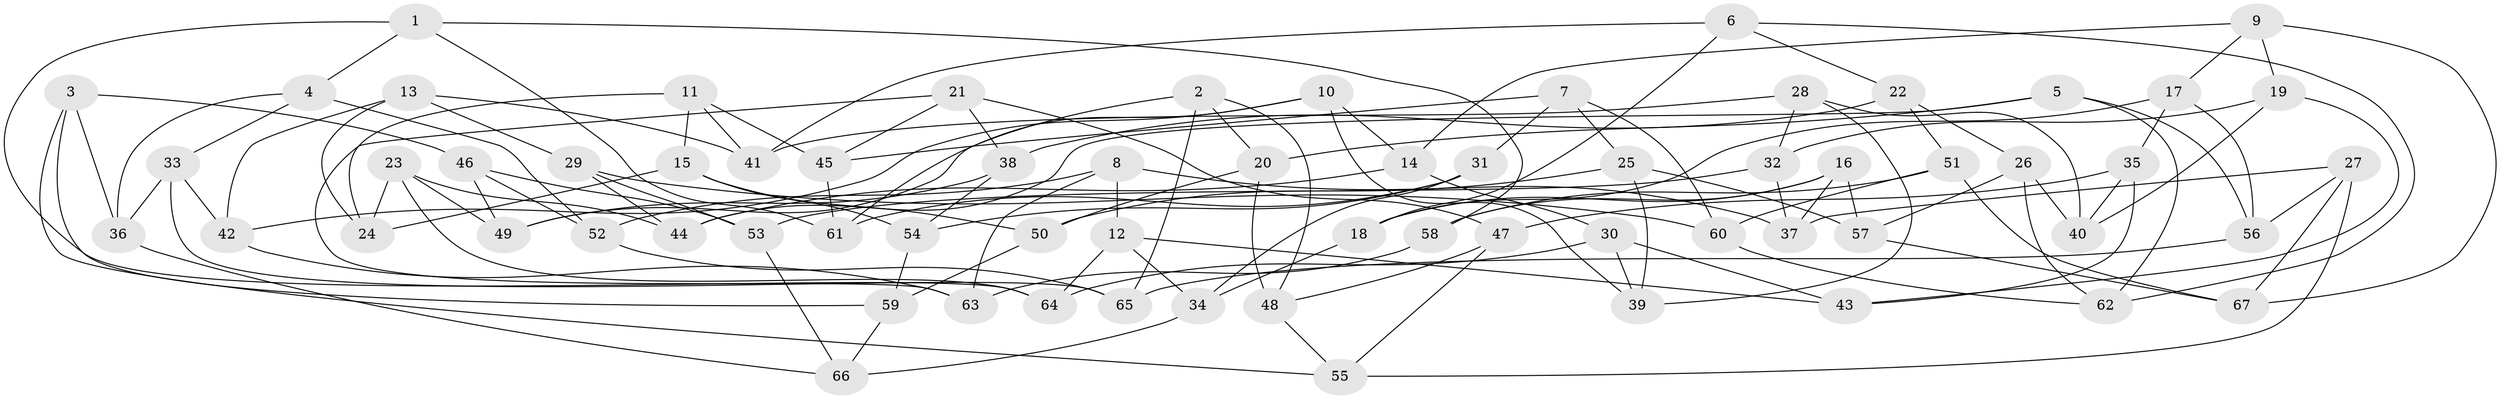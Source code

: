 // coarse degree distribution, {6: 0.5641025641025641, 5: 0.1282051282051282, 4: 0.28205128205128205, 3: 0.02564102564102564}
// Generated by graph-tools (version 1.1) at 2025/52/02/27/25 19:52:29]
// undirected, 67 vertices, 134 edges
graph export_dot {
graph [start="1"]
  node [color=gray90,style=filled];
  1;
  2;
  3;
  4;
  5;
  6;
  7;
  8;
  9;
  10;
  11;
  12;
  13;
  14;
  15;
  16;
  17;
  18;
  19;
  20;
  21;
  22;
  23;
  24;
  25;
  26;
  27;
  28;
  29;
  30;
  31;
  32;
  33;
  34;
  35;
  36;
  37;
  38;
  39;
  40;
  41;
  42;
  43;
  44;
  45;
  46;
  47;
  48;
  49;
  50;
  51;
  52;
  53;
  54;
  55;
  56;
  57;
  58;
  59;
  60;
  61;
  62;
  63;
  64;
  65;
  66;
  67;
  1 -- 61;
  1 -- 64;
  1 -- 58;
  1 -- 4;
  2 -- 61;
  2 -- 20;
  2 -- 65;
  2 -- 48;
  3 -- 59;
  3 -- 46;
  3 -- 36;
  3 -- 55;
  4 -- 36;
  4 -- 33;
  4 -- 52;
  5 -- 20;
  5 -- 44;
  5 -- 56;
  5 -- 62;
  6 -- 18;
  6 -- 62;
  6 -- 41;
  6 -- 22;
  7 -- 25;
  7 -- 45;
  7 -- 31;
  7 -- 60;
  8 -- 63;
  8 -- 52;
  8 -- 37;
  8 -- 12;
  9 -- 19;
  9 -- 67;
  9 -- 17;
  9 -- 14;
  10 -- 14;
  10 -- 49;
  10 -- 42;
  10 -- 39;
  11 -- 45;
  11 -- 24;
  11 -- 41;
  11 -- 15;
  12 -- 43;
  12 -- 64;
  12 -- 34;
  13 -- 29;
  13 -- 41;
  13 -- 24;
  13 -- 42;
  14 -- 30;
  14 -- 44;
  15 -- 24;
  15 -- 50;
  15 -- 54;
  16 -- 37;
  16 -- 18;
  16 -- 58;
  16 -- 57;
  17 -- 35;
  17 -- 56;
  17 -- 18;
  18 -- 34;
  19 -- 43;
  19 -- 32;
  19 -- 40;
  20 -- 48;
  20 -- 50;
  21 -- 47;
  21 -- 45;
  21 -- 38;
  21 -- 63;
  22 -- 38;
  22 -- 26;
  22 -- 51;
  23 -- 49;
  23 -- 44;
  23 -- 64;
  23 -- 24;
  25 -- 39;
  25 -- 57;
  25 -- 50;
  26 -- 57;
  26 -- 40;
  26 -- 62;
  27 -- 56;
  27 -- 67;
  27 -- 37;
  27 -- 55;
  28 -- 39;
  28 -- 32;
  28 -- 40;
  28 -- 41;
  29 -- 60;
  29 -- 44;
  29 -- 53;
  30 -- 39;
  30 -- 64;
  30 -- 43;
  31 -- 61;
  31 -- 34;
  31 -- 54;
  32 -- 37;
  32 -- 53;
  33 -- 36;
  33 -- 65;
  33 -- 42;
  34 -- 66;
  35 -- 43;
  35 -- 40;
  35 -- 47;
  36 -- 66;
  38 -- 54;
  38 -- 49;
  42 -- 63;
  45 -- 61;
  46 -- 53;
  46 -- 52;
  46 -- 49;
  47 -- 48;
  47 -- 55;
  48 -- 55;
  50 -- 59;
  51 -- 67;
  51 -- 60;
  51 -- 58;
  52 -- 65;
  53 -- 66;
  54 -- 59;
  56 -- 65;
  57 -- 67;
  58 -- 63;
  59 -- 66;
  60 -- 62;
}

